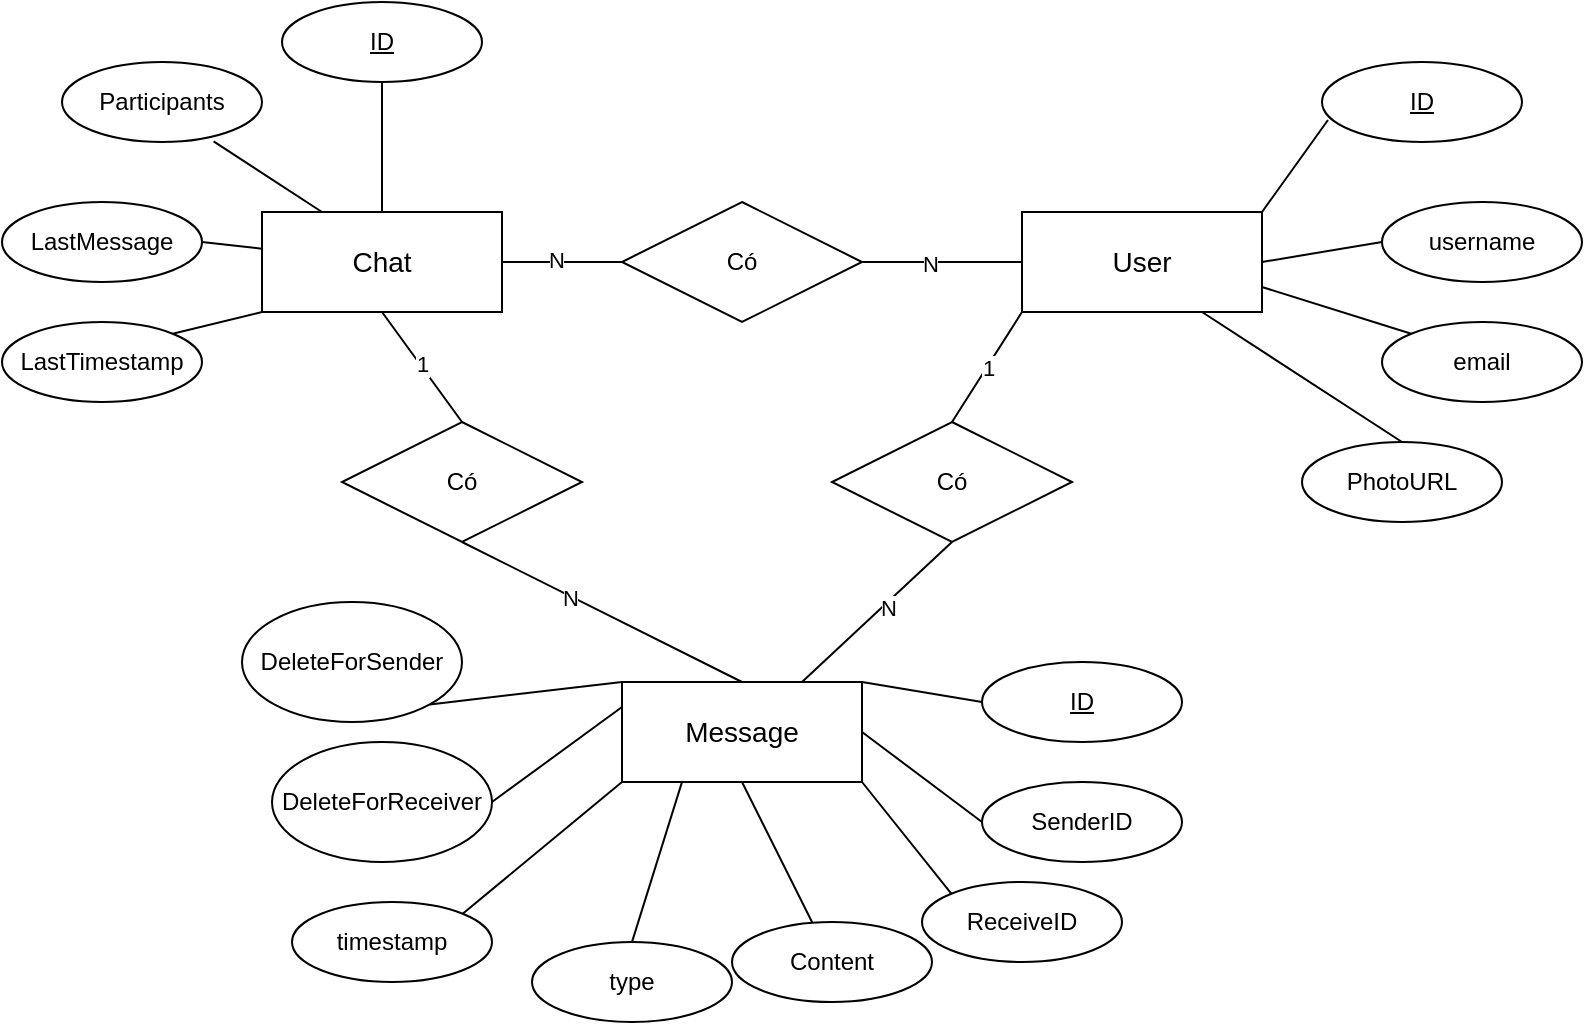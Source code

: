 <mxfile version="26.0.9">
  <diagram name="Page-1" id="7fFDCd_T8r9bz3XegqM8">
    <mxGraphModel dx="1195" dy="697" grid="1" gridSize="10" guides="1" tooltips="1" connect="1" arrows="1" fold="1" page="1" pageScale="1" pageWidth="850" pageHeight="1100" math="0" shadow="0">
      <root>
        <mxCell id="0" />
        <mxCell id="1" parent="0" />
        <mxCell id="ERHW8LR5gOBoUxM93l3d-7" style="rounded=0;orthogonalLoop=1;jettySize=auto;html=1;exitX=0;exitY=0.5;exitDx=0;exitDy=0;entryX=1;entryY=0.5;entryDx=0;entryDy=0;endArrow=none;startFill=0;" edge="1" parent="1" source="ERHW8LR5gOBoUxM93l3d-1" target="ERHW8LR5gOBoUxM93l3d-2">
          <mxGeometry relative="1" as="geometry" />
        </mxCell>
        <mxCell id="ERHW8LR5gOBoUxM93l3d-23" value="N" style="edgeLabel;html=1;align=center;verticalAlign=middle;resizable=0;points=[];" vertex="1" connectable="0" parent="ERHW8LR5gOBoUxM93l3d-7">
          <mxGeometry x="0.11" y="-1" relative="1" as="geometry">
            <mxPoint as="offset" />
          </mxGeometry>
        </mxCell>
        <mxCell id="ERHW8LR5gOBoUxM93l3d-1" value="Có" style="shape=rhombus;perimeter=rhombusPerimeter;whiteSpace=wrap;html=1;align=center;" vertex="1" parent="1">
          <mxGeometry x="320" y="150" width="120" height="60" as="geometry" />
        </mxCell>
        <mxCell id="ERHW8LR5gOBoUxM93l3d-8" style="rounded=0;orthogonalLoop=1;jettySize=auto;html=1;exitX=0.5;exitY=1;exitDx=0;exitDy=0;entryX=0.5;entryY=0;entryDx=0;entryDy=0;endArrow=none;startFill=0;" edge="1" parent="1" source="ERHW8LR5gOBoUxM93l3d-2" target="ERHW8LR5gOBoUxM93l3d-5">
          <mxGeometry relative="1" as="geometry" />
        </mxCell>
        <mxCell id="ERHW8LR5gOBoUxM93l3d-48" value="1" style="edgeLabel;html=1;align=center;verticalAlign=middle;resizable=0;points=[];" vertex="1" connectable="0" parent="ERHW8LR5gOBoUxM93l3d-8">
          <mxGeometry x="-0.053" y="1" relative="1" as="geometry">
            <mxPoint as="offset" />
          </mxGeometry>
        </mxCell>
        <mxCell id="ERHW8LR5gOBoUxM93l3d-25" style="rounded=0;orthogonalLoop=1;jettySize=auto;html=1;exitX=0.5;exitY=0;exitDx=0;exitDy=0;entryX=0.5;entryY=1;entryDx=0;entryDy=0;endArrow=none;startFill=0;" edge="1" parent="1" source="ERHW8LR5gOBoUxM93l3d-2" target="ERHW8LR5gOBoUxM93l3d-24">
          <mxGeometry relative="1" as="geometry" />
        </mxCell>
        <mxCell id="ERHW8LR5gOBoUxM93l3d-27" style="rounded=0;orthogonalLoop=1;jettySize=auto;html=1;entryX=1;entryY=0.5;entryDx=0;entryDy=0;endArrow=none;endFill=1;startFill=0;" edge="1" parent="1" source="ERHW8LR5gOBoUxM93l3d-2" target="ERHW8LR5gOBoUxM93l3d-14">
          <mxGeometry relative="1" as="geometry" />
        </mxCell>
        <mxCell id="ERHW8LR5gOBoUxM93l3d-29" style="rounded=0;orthogonalLoop=1;jettySize=auto;html=1;exitX=0;exitY=1;exitDx=0;exitDy=0;entryX=1;entryY=0;entryDx=0;entryDy=0;endArrow=none;startFill=0;" edge="1" parent="1" source="ERHW8LR5gOBoUxM93l3d-2" target="ERHW8LR5gOBoUxM93l3d-28">
          <mxGeometry relative="1" as="geometry" />
        </mxCell>
        <mxCell id="ERHW8LR5gOBoUxM93l3d-2" value="&lt;span style=&quot;font-size: 14px;&quot;&gt;Chat&lt;/span&gt;" style="whiteSpace=wrap;html=1;align=center;" vertex="1" parent="1">
          <mxGeometry x="140" y="155" width="120" height="50" as="geometry" />
        </mxCell>
        <mxCell id="ERHW8LR5gOBoUxM93l3d-47" style="rounded=0;orthogonalLoop=1;jettySize=auto;html=1;exitX=0.25;exitY=1;exitDx=0;exitDy=0;entryX=0.5;entryY=0;entryDx=0;entryDy=0;endArrow=none;startFill=0;" edge="1" parent="1" source="ERHW8LR5gOBoUxM93l3d-3" target="ERHW8LR5gOBoUxM93l3d-46">
          <mxGeometry relative="1" as="geometry" />
        </mxCell>
        <mxCell id="ERHW8LR5gOBoUxM93l3d-3" value="&lt;span style=&quot;font-size: 14px;&quot;&gt;Message&lt;/span&gt;" style="whiteSpace=wrap;html=1;align=center;" vertex="1" parent="1">
          <mxGeometry x="320" y="390" width="120" height="50" as="geometry" />
        </mxCell>
        <mxCell id="ERHW8LR5gOBoUxM93l3d-6" style="rounded=0;orthogonalLoop=1;jettySize=auto;html=1;exitX=0;exitY=0.5;exitDx=0;exitDy=0;entryX=1;entryY=0.5;entryDx=0;entryDy=0;endArrow=none;startFill=0;" edge="1" parent="1" source="ERHW8LR5gOBoUxM93l3d-4" target="ERHW8LR5gOBoUxM93l3d-1">
          <mxGeometry relative="1" as="geometry" />
        </mxCell>
        <mxCell id="ERHW8LR5gOBoUxM93l3d-22" value="N" style="edgeLabel;html=1;align=center;verticalAlign=middle;resizable=0;points=[];" vertex="1" connectable="0" parent="ERHW8LR5gOBoUxM93l3d-6">
          <mxGeometry x="0.146" y="1" relative="1" as="geometry">
            <mxPoint as="offset" />
          </mxGeometry>
        </mxCell>
        <mxCell id="ERHW8LR5gOBoUxM93l3d-16" style="rounded=0;orthogonalLoop=1;jettySize=auto;html=1;exitX=1;exitY=0.5;exitDx=0;exitDy=0;entryX=0;entryY=0.5;entryDx=0;entryDy=0;endArrow=none;startFill=0;" edge="1" parent="1" source="ERHW8LR5gOBoUxM93l3d-4" target="ERHW8LR5gOBoUxM93l3d-11">
          <mxGeometry relative="1" as="geometry" />
        </mxCell>
        <mxCell id="ERHW8LR5gOBoUxM93l3d-17" style="rounded=0;orthogonalLoop=1;jettySize=auto;html=1;exitX=1;exitY=0.75;exitDx=0;exitDy=0;entryX=0;entryY=0;entryDx=0;entryDy=0;endArrow=none;endFill=1;startFill=0;" edge="1" parent="1" source="ERHW8LR5gOBoUxM93l3d-4" target="ERHW8LR5gOBoUxM93l3d-12">
          <mxGeometry relative="1" as="geometry" />
        </mxCell>
        <mxCell id="ERHW8LR5gOBoUxM93l3d-18" style="rounded=0;orthogonalLoop=1;jettySize=auto;html=1;exitX=0.75;exitY=1;exitDx=0;exitDy=0;entryX=0.5;entryY=0;entryDx=0;entryDy=0;endArrow=none;startFill=0;" edge="1" parent="1" source="ERHW8LR5gOBoUxM93l3d-4" target="ERHW8LR5gOBoUxM93l3d-13">
          <mxGeometry relative="1" as="geometry" />
        </mxCell>
        <mxCell id="ERHW8LR5gOBoUxM93l3d-51" style="rounded=0;orthogonalLoop=1;jettySize=auto;html=1;exitX=0;exitY=1;exitDx=0;exitDy=0;entryX=0.5;entryY=0;entryDx=0;entryDy=0;endArrow=none;startFill=0;" edge="1" parent="1" source="ERHW8LR5gOBoUxM93l3d-4" target="ERHW8LR5gOBoUxM93l3d-50">
          <mxGeometry relative="1" as="geometry" />
        </mxCell>
        <mxCell id="ERHW8LR5gOBoUxM93l3d-53" value="1" style="edgeLabel;html=1;align=center;verticalAlign=middle;resizable=0;points=[];" vertex="1" connectable="0" parent="ERHW8LR5gOBoUxM93l3d-51">
          <mxGeometry x="-0.022" y="1" relative="1" as="geometry">
            <mxPoint x="-1" as="offset" />
          </mxGeometry>
        </mxCell>
        <mxCell id="ERHW8LR5gOBoUxM93l3d-4" value="&lt;span style=&quot;font-size: 14px;&quot;&gt;User&lt;/span&gt;" style="whiteSpace=wrap;html=1;align=center;" vertex="1" parent="1">
          <mxGeometry x="520" y="155" width="120" height="50" as="geometry" />
        </mxCell>
        <mxCell id="ERHW8LR5gOBoUxM93l3d-9" style="rounded=0;orthogonalLoop=1;jettySize=auto;html=1;entryX=0.5;entryY=0;entryDx=0;entryDy=0;endArrow=none;startFill=0;exitX=0.5;exitY=1;exitDx=0;exitDy=0;" edge="1" parent="1" source="ERHW8LR5gOBoUxM93l3d-5" target="ERHW8LR5gOBoUxM93l3d-3">
          <mxGeometry relative="1" as="geometry">
            <mxPoint x="400" y="400" as="sourcePoint" />
          </mxGeometry>
        </mxCell>
        <mxCell id="ERHW8LR5gOBoUxM93l3d-49" value="N" style="edgeLabel;html=1;align=center;verticalAlign=middle;resizable=0;points=[];" vertex="1" connectable="0" parent="ERHW8LR5gOBoUxM93l3d-9">
          <mxGeometry x="-0.224" y="-1" relative="1" as="geometry">
            <mxPoint as="offset" />
          </mxGeometry>
        </mxCell>
        <mxCell id="ERHW8LR5gOBoUxM93l3d-5" value="Có" style="shape=rhombus;perimeter=rhombusPerimeter;whiteSpace=wrap;html=1;align=center;" vertex="1" parent="1">
          <mxGeometry x="180" y="260" width="120" height="60" as="geometry" />
        </mxCell>
        <mxCell id="ERHW8LR5gOBoUxM93l3d-10" value="Participants" style="ellipse;whiteSpace=wrap;html=1;align=center;" vertex="1" parent="1">
          <mxGeometry x="40" y="80" width="100" height="40" as="geometry" />
        </mxCell>
        <mxCell id="ERHW8LR5gOBoUxM93l3d-11" value="username" style="ellipse;whiteSpace=wrap;html=1;align=center;" vertex="1" parent="1">
          <mxGeometry x="700" y="150" width="100" height="40" as="geometry" />
        </mxCell>
        <mxCell id="ERHW8LR5gOBoUxM93l3d-12" value="email" style="ellipse;whiteSpace=wrap;html=1;align=center;" vertex="1" parent="1">
          <mxGeometry x="700" y="210" width="100" height="40" as="geometry" />
        </mxCell>
        <mxCell id="ERHW8LR5gOBoUxM93l3d-13" value="PhotoURL" style="ellipse;whiteSpace=wrap;html=1;align=center;" vertex="1" parent="1">
          <mxGeometry x="660" y="270" width="100" height="40" as="geometry" />
        </mxCell>
        <mxCell id="ERHW8LR5gOBoUxM93l3d-14" value="LastMessage" style="ellipse;whiteSpace=wrap;html=1;align=center;" vertex="1" parent="1">
          <mxGeometry x="10" y="150" width="100" height="40" as="geometry" />
        </mxCell>
        <mxCell id="ERHW8LR5gOBoUxM93l3d-20" value="ID" style="ellipse;whiteSpace=wrap;html=1;align=center;fontStyle=4;" vertex="1" parent="1">
          <mxGeometry x="670" y="80" width="100" height="40" as="geometry" />
        </mxCell>
        <mxCell id="ERHW8LR5gOBoUxM93l3d-21" style="rounded=0;orthogonalLoop=1;jettySize=auto;html=1;exitX=1;exitY=0;exitDx=0;exitDy=0;entryX=0.03;entryY=0.725;entryDx=0;entryDy=0;entryPerimeter=0;endArrow=none;startFill=0;" edge="1" parent="1" source="ERHW8LR5gOBoUxM93l3d-4" target="ERHW8LR5gOBoUxM93l3d-20">
          <mxGeometry relative="1" as="geometry" />
        </mxCell>
        <mxCell id="ERHW8LR5gOBoUxM93l3d-24" value="ID" style="ellipse;whiteSpace=wrap;html=1;align=center;fontStyle=4;" vertex="1" parent="1">
          <mxGeometry x="150" y="50" width="100" height="40" as="geometry" />
        </mxCell>
        <mxCell id="ERHW8LR5gOBoUxM93l3d-26" style="rounded=0;orthogonalLoop=1;jettySize=auto;html=1;exitX=0.25;exitY=0;exitDx=0;exitDy=0;entryX=0.758;entryY=0.992;entryDx=0;entryDy=0;entryPerimeter=0;endArrow=none;startFill=0;" edge="1" parent="1" source="ERHW8LR5gOBoUxM93l3d-2" target="ERHW8LR5gOBoUxM93l3d-10">
          <mxGeometry relative="1" as="geometry" />
        </mxCell>
        <mxCell id="ERHW8LR5gOBoUxM93l3d-28" value="LastTimestamp" style="ellipse;whiteSpace=wrap;html=1;align=center;" vertex="1" parent="1">
          <mxGeometry x="10" y="210" width="100" height="40" as="geometry" />
        </mxCell>
        <mxCell id="ERHW8LR5gOBoUxM93l3d-42" style="rounded=0;orthogonalLoop=1;jettySize=auto;html=1;exitX=0;exitY=0.5;exitDx=0;exitDy=0;entryX=1;entryY=0.5;entryDx=0;entryDy=0;endArrow=none;startFill=0;" edge="1" parent="1" source="ERHW8LR5gOBoUxM93l3d-30" target="ERHW8LR5gOBoUxM93l3d-3">
          <mxGeometry relative="1" as="geometry" />
        </mxCell>
        <mxCell id="ERHW8LR5gOBoUxM93l3d-30" value="SenderID" style="ellipse;whiteSpace=wrap;html=1;align=center;" vertex="1" parent="1">
          <mxGeometry x="500" y="440" width="100" height="40" as="geometry" />
        </mxCell>
        <mxCell id="ERHW8LR5gOBoUxM93l3d-43" style="rounded=0;orthogonalLoop=1;jettySize=auto;html=1;exitX=0;exitY=0.5;exitDx=0;exitDy=0;entryX=1;entryY=0;entryDx=0;entryDy=0;endArrow=none;startFill=0;" edge="1" parent="1" source="ERHW8LR5gOBoUxM93l3d-31" target="ERHW8LR5gOBoUxM93l3d-3">
          <mxGeometry relative="1" as="geometry" />
        </mxCell>
        <mxCell id="ERHW8LR5gOBoUxM93l3d-31" value="ID" style="ellipse;whiteSpace=wrap;html=1;align=center;fontStyle=4;" vertex="1" parent="1">
          <mxGeometry x="500" y="380" width="100" height="40" as="geometry" />
        </mxCell>
        <mxCell id="ERHW8LR5gOBoUxM93l3d-41" style="rounded=0;orthogonalLoop=1;jettySize=auto;html=1;exitX=0;exitY=0;exitDx=0;exitDy=0;entryX=1;entryY=1;entryDx=0;entryDy=0;endArrow=none;startFill=0;" edge="1" parent="1" source="ERHW8LR5gOBoUxM93l3d-32" target="ERHW8LR5gOBoUxM93l3d-3">
          <mxGeometry relative="1" as="geometry" />
        </mxCell>
        <mxCell id="ERHW8LR5gOBoUxM93l3d-32" value="ReceiveID" style="ellipse;whiteSpace=wrap;html=1;align=center;" vertex="1" parent="1">
          <mxGeometry x="470" y="490" width="100" height="40" as="geometry" />
        </mxCell>
        <mxCell id="ERHW8LR5gOBoUxM93l3d-40" style="rounded=0;orthogonalLoop=1;jettySize=auto;html=1;entryX=0.5;entryY=1;entryDx=0;entryDy=0;endArrow=none;startFill=0;" edge="1" parent="1" source="ERHW8LR5gOBoUxM93l3d-33" target="ERHW8LR5gOBoUxM93l3d-3">
          <mxGeometry relative="1" as="geometry" />
        </mxCell>
        <mxCell id="ERHW8LR5gOBoUxM93l3d-33" value="Content" style="ellipse;whiteSpace=wrap;html=1;align=center;" vertex="1" parent="1">
          <mxGeometry x="375" y="510" width="100" height="40" as="geometry" />
        </mxCell>
        <mxCell id="ERHW8LR5gOBoUxM93l3d-39" style="rounded=0;orthogonalLoop=1;jettySize=auto;html=1;exitX=1;exitY=0;exitDx=0;exitDy=0;entryX=0;entryY=1;entryDx=0;entryDy=0;endArrow=none;endFill=1;startFill=0;" edge="1" parent="1" source="ERHW8LR5gOBoUxM93l3d-34" target="ERHW8LR5gOBoUxM93l3d-3">
          <mxGeometry relative="1" as="geometry" />
        </mxCell>
        <mxCell id="ERHW8LR5gOBoUxM93l3d-34" value="timestamp" style="ellipse;whiteSpace=wrap;html=1;align=center;" vertex="1" parent="1">
          <mxGeometry x="155" y="500" width="100" height="40" as="geometry" />
        </mxCell>
        <mxCell id="ERHW8LR5gOBoUxM93l3d-38" style="rounded=0;orthogonalLoop=1;jettySize=auto;html=1;exitX=1;exitY=0.5;exitDx=0;exitDy=0;entryX=0;entryY=0.25;entryDx=0;entryDy=0;endArrow=none;startFill=0;" edge="1" parent="1" source="ERHW8LR5gOBoUxM93l3d-35" target="ERHW8LR5gOBoUxM93l3d-3">
          <mxGeometry relative="1" as="geometry" />
        </mxCell>
        <mxCell id="ERHW8LR5gOBoUxM93l3d-35" value="DeleteForReceiver" style="ellipse;whiteSpace=wrap;html=1;align=center;" vertex="1" parent="1">
          <mxGeometry x="145" y="420" width="110" height="60" as="geometry" />
        </mxCell>
        <mxCell id="ERHW8LR5gOBoUxM93l3d-37" style="rounded=0;orthogonalLoop=1;jettySize=auto;html=1;exitX=1;exitY=1;exitDx=0;exitDy=0;entryX=0;entryY=0;entryDx=0;entryDy=0;endArrow=none;startFill=0;" edge="1" parent="1" source="ERHW8LR5gOBoUxM93l3d-36" target="ERHW8LR5gOBoUxM93l3d-3">
          <mxGeometry relative="1" as="geometry" />
        </mxCell>
        <mxCell id="ERHW8LR5gOBoUxM93l3d-36" value="DeleteForSender" style="ellipse;whiteSpace=wrap;html=1;align=center;" vertex="1" parent="1">
          <mxGeometry x="130" y="350" width="110" height="60" as="geometry" />
        </mxCell>
        <mxCell id="ERHW8LR5gOBoUxM93l3d-46" value="type" style="ellipse;whiteSpace=wrap;html=1;align=center;" vertex="1" parent="1">
          <mxGeometry x="275" y="520" width="100" height="40" as="geometry" />
        </mxCell>
        <mxCell id="ERHW8LR5gOBoUxM93l3d-52" style="rounded=0;orthogonalLoop=1;jettySize=auto;html=1;exitX=0.5;exitY=1;exitDx=0;exitDy=0;entryX=0.75;entryY=0;entryDx=0;entryDy=0;endArrow=none;startFill=0;" edge="1" parent="1" source="ERHW8LR5gOBoUxM93l3d-50" target="ERHW8LR5gOBoUxM93l3d-3">
          <mxGeometry relative="1" as="geometry" />
        </mxCell>
        <mxCell id="ERHW8LR5gOBoUxM93l3d-54" value="N" style="edgeLabel;html=1;align=center;verticalAlign=middle;resizable=0;points=[];" vertex="1" connectable="0" parent="ERHW8LR5gOBoUxM93l3d-52">
          <mxGeometry x="-0.098" y="2" relative="1" as="geometry">
            <mxPoint as="offset" />
          </mxGeometry>
        </mxCell>
        <mxCell id="ERHW8LR5gOBoUxM93l3d-50" value="Có" style="shape=rhombus;perimeter=rhombusPerimeter;whiteSpace=wrap;html=1;align=center;" vertex="1" parent="1">
          <mxGeometry x="425" y="260" width="120" height="60" as="geometry" />
        </mxCell>
      </root>
    </mxGraphModel>
  </diagram>
</mxfile>
